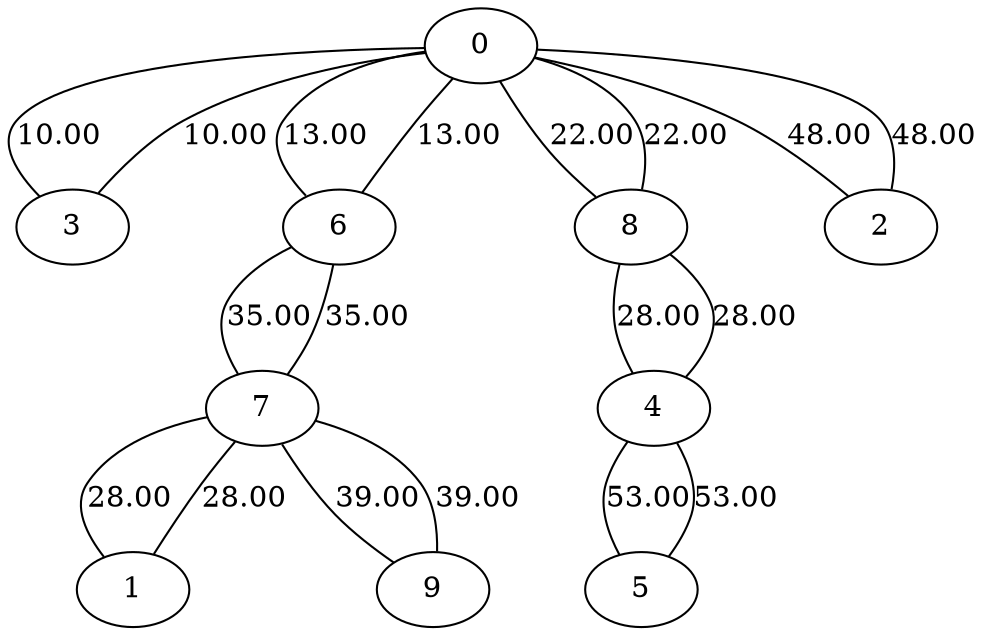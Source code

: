 graph sample {
0 -- 3 [label=10.00];
3 -- 0 [label=10.00];
0 -- 6 [label=13.00];
6 -- 0 [label=13.00];
0 -- 8 [label=22.00];
8 -- 0 [label=22.00];
1 -- 7 [label=28.00];
7 -- 1 [label=28.00];
4 -- 8 [label=28.00];
8 -- 4 [label=28.00];
6 -- 7 [label=35.00];
7 -- 6 [label=35.00];
7 -- 9 [label=39.00];
9 -- 7 [label=39.00];
0 -- 2 [label=48.00];
2 -- 0 [label=48.00];
4 -- 5 [label=53.00];
5 -- 4 [label=53.00];
}
